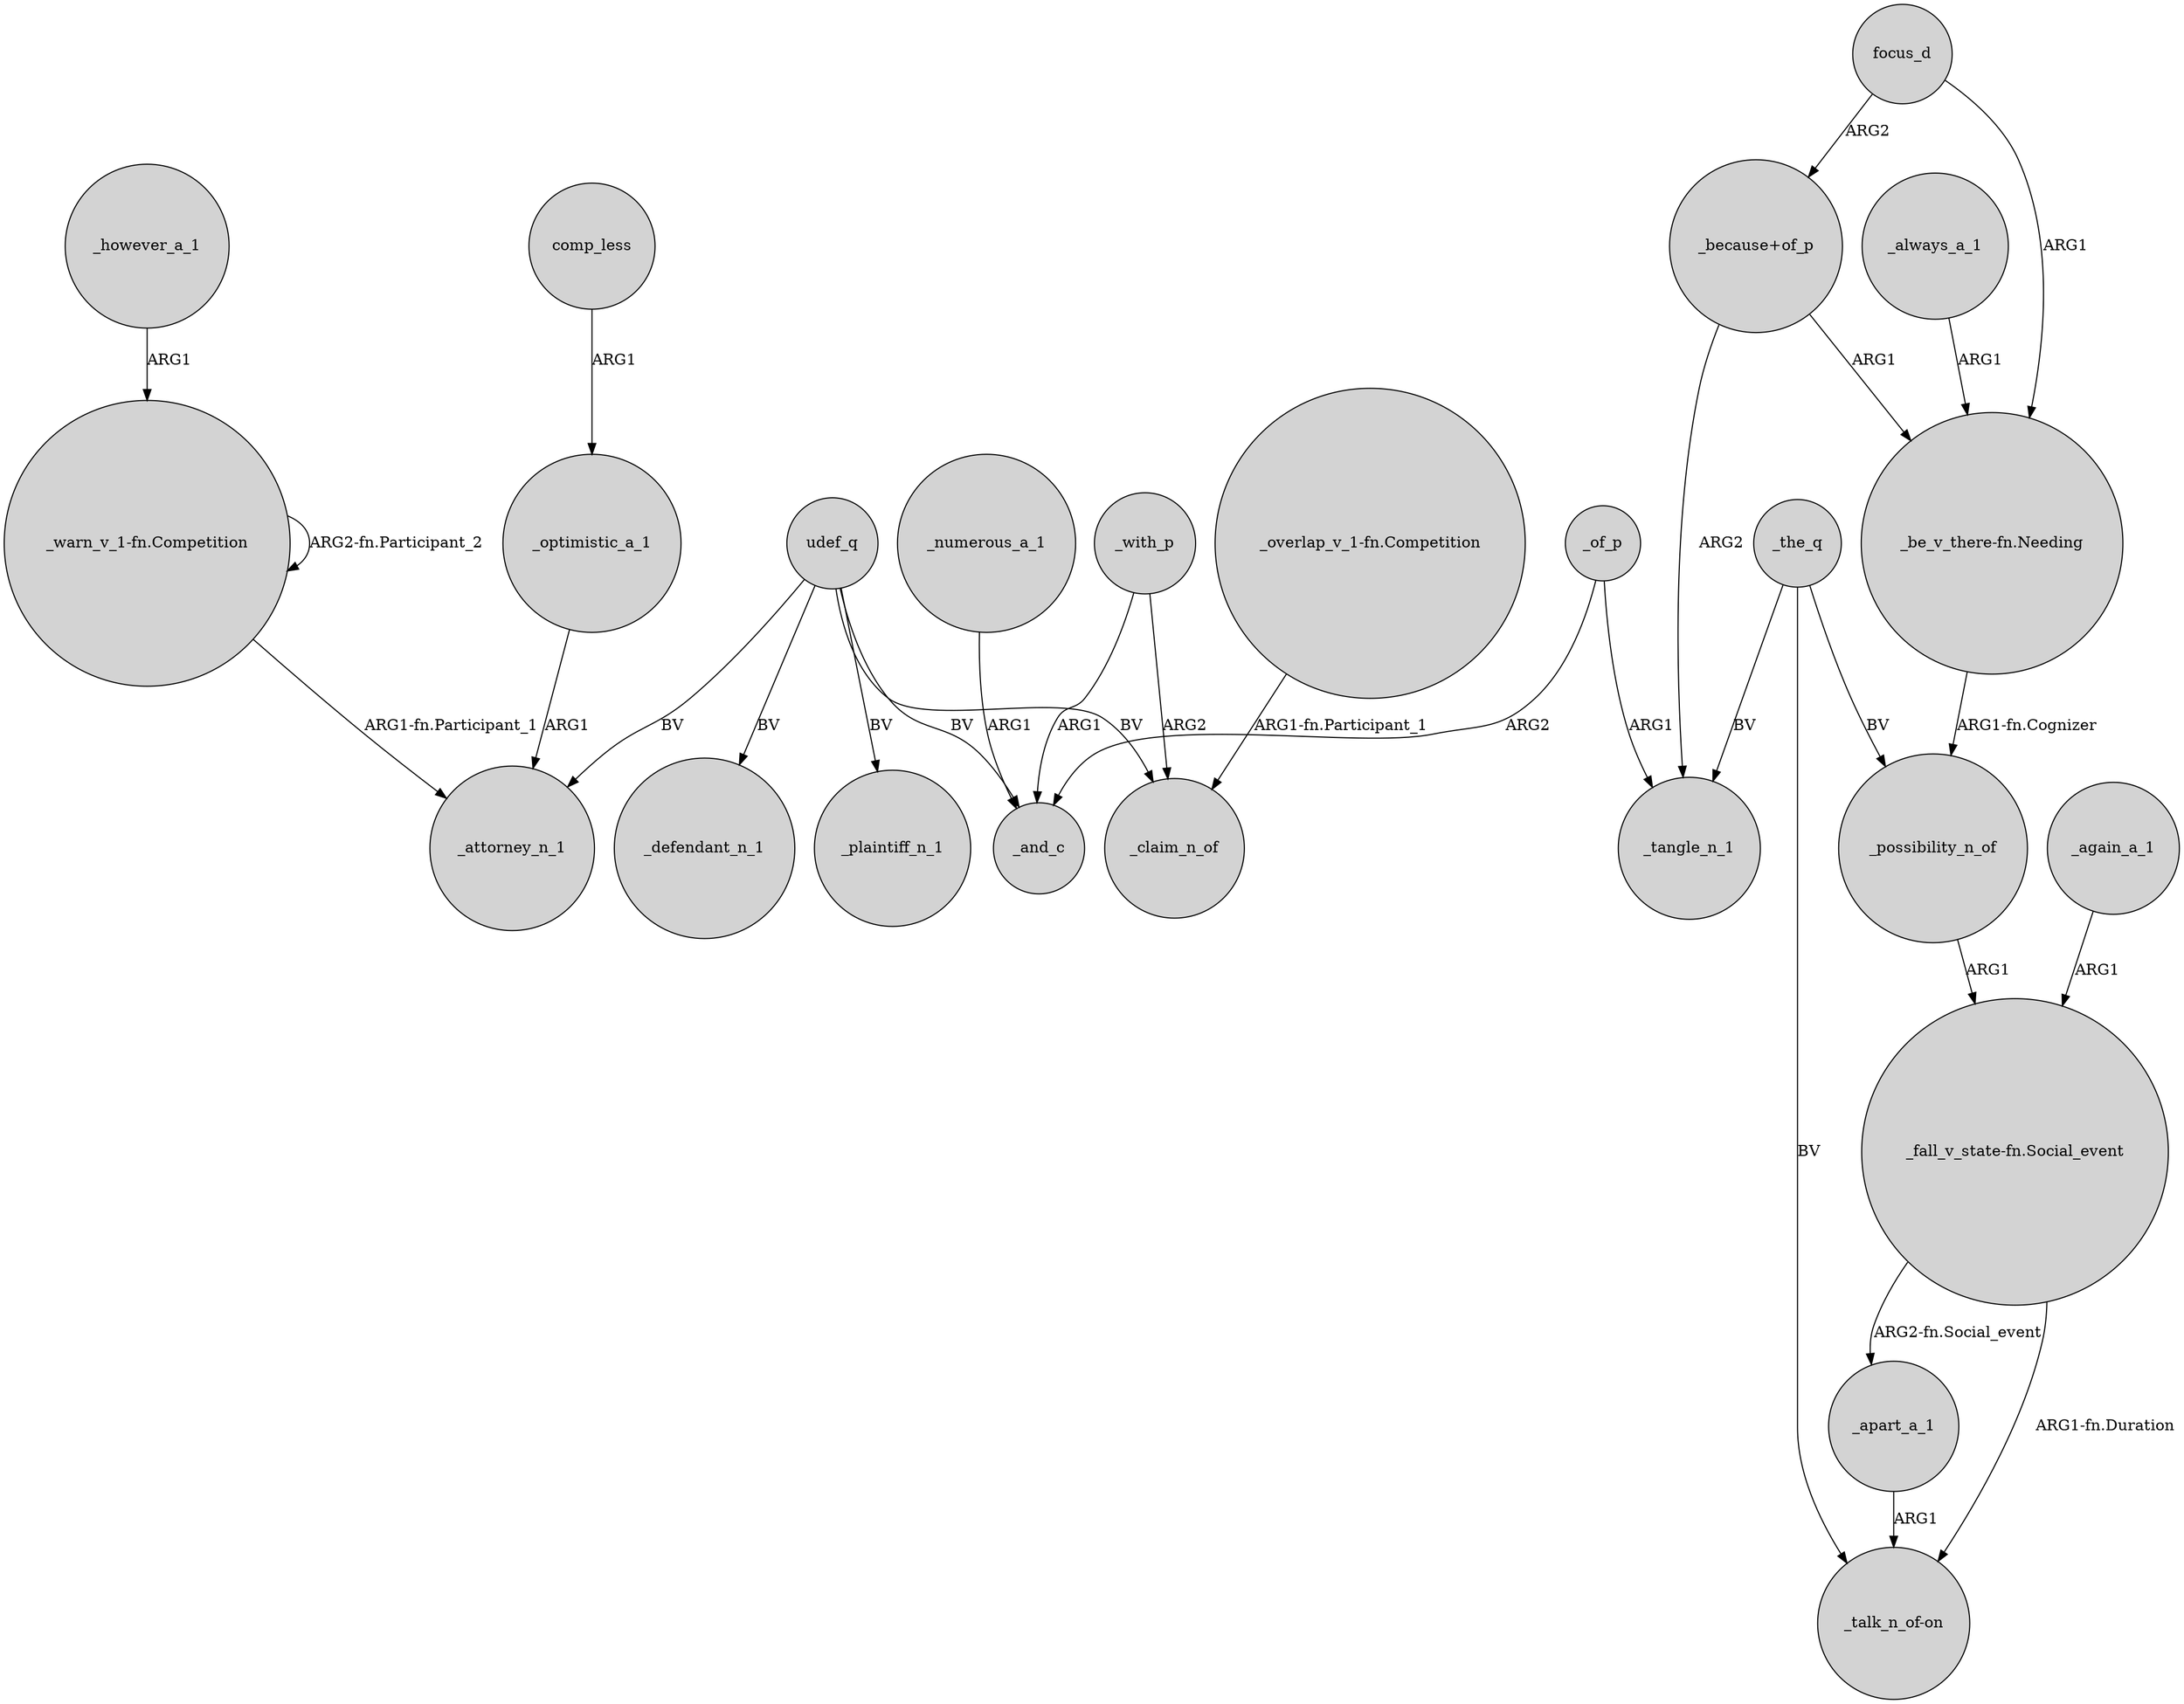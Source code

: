 digraph {
	node [shape=circle style=filled]
	_optimistic_a_1 -> _attorney_n_1 [label=ARG1]
	_of_p -> _and_c [label=ARG2]
	udef_q -> _claim_n_of [label=BV]
	_with_p -> _and_c [label=ARG1]
	_always_a_1 -> "_be_v_there-fn.Needing" [label=ARG1]
	udef_q -> _plaintiff_n_1 [label=BV]
	_the_q -> _tangle_n_1 [label=BV]
	udef_q -> _and_c [label=BV]
	focus_d -> "_be_v_there-fn.Needing" [label=ARG1]
	"_fall_v_state-fn.Social_event" -> _apart_a_1 [label="ARG2-fn.Social_event"]
	"_because+of_p" -> _tangle_n_1 [label=ARG2]
	_with_p -> _claim_n_of [label=ARG2]
	"_fall_v_state-fn.Social_event" -> "_talk_n_of-on" [label="ARG1-fn.Duration"]
	udef_q -> _defendant_n_1 [label=BV]
	_however_a_1 -> "_warn_v_1-fn.Competition" [label=ARG1]
	_the_q -> _possibility_n_of [label=BV]
	"_warn_v_1-fn.Competition" -> "_warn_v_1-fn.Competition" [label="ARG2-fn.Participant_2"]
	_the_q -> "_talk_n_of-on" [label=BV]
	focus_d -> "_because+of_p" [label=ARG2]
	_of_p -> _tangle_n_1 [label=ARG1]
	"_be_v_there-fn.Needing" -> _possibility_n_of [label="ARG1-fn.Cognizer"]
	"_warn_v_1-fn.Competition" -> _attorney_n_1 [label="ARG1-fn.Participant_1"]
	_numerous_a_1 -> _and_c [label=ARG1]
	_apart_a_1 -> "_talk_n_of-on" [label=ARG1]
	udef_q -> _attorney_n_1 [label=BV]
	comp_less -> _optimistic_a_1 [label=ARG1]
	"_because+of_p" -> "_be_v_there-fn.Needing" [label=ARG1]
	_again_a_1 -> "_fall_v_state-fn.Social_event" [label=ARG1]
	_possibility_n_of -> "_fall_v_state-fn.Social_event" [label=ARG1]
	"_overlap_v_1-fn.Competition" -> _claim_n_of [label="ARG1-fn.Participant_1"]
}
